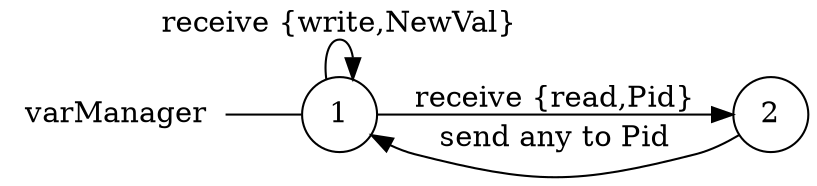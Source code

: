 digraph varManager {
	rankdir="LR";
	n_0 [label="varManager", shape="plaintext"];
	n_1 [id="1", shape=circle, label="1"];
	n_0 -> n_1 [arrowhead=none];
	n_2 [id="3", shape=circle, label="2"];

	n_1 -> n_2 [id="[$e|5]", label="receive {read,Pid}"];
	n_1 -> n_1 [id="[$e|8]", label="receive {write,NewVal}"];
	n_2 -> n_1 [id="[$e|7]", label="send any to Pid"];
}

